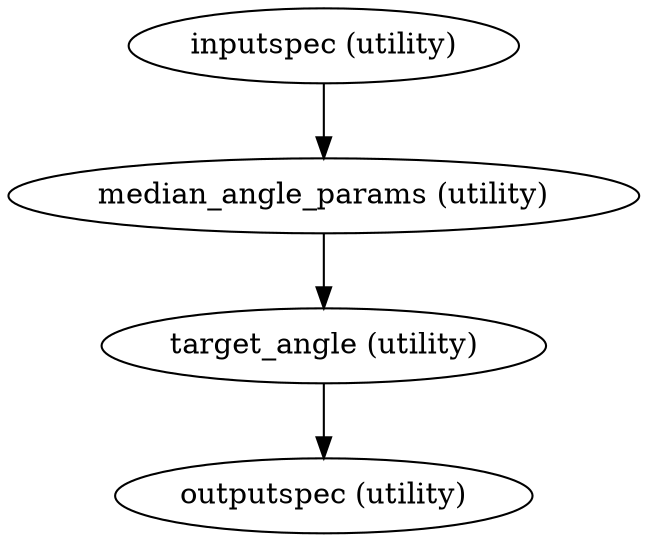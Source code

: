 strict digraph  {
"inputspec (utility)";
"median_angle_params (utility)";
"target_angle (utility)";
"outputspec (utility)";
"inputspec (utility)" -> "median_angle_params (utility)";
"median_angle_params (utility)" -> "target_angle (utility)";
"target_angle (utility)" -> "outputspec (utility)";
}
